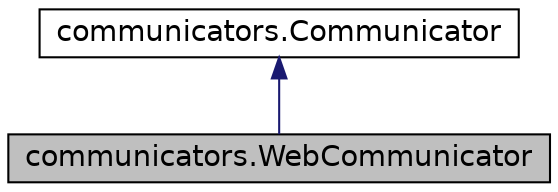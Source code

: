 digraph "communicators.WebCommunicator"
{
  edge [fontname="Helvetica",fontsize="14",labelfontname="Helvetica",labelfontsize="14"];
  node [fontname="Helvetica",fontsize="14",shape=record];
  Node1 [label="communicators.WebCommunicator",height=0.2,width=0.4,color="black", fillcolor="grey75", style="filled" fontcolor="black"];
  Node2 -> Node1 [dir="back",color="midnightblue",fontsize="14",style="solid",fontname="Helvetica"];
  Node2 [label="communicators.Communicator",height=0.2,width=0.4,color="black", fillcolor="white", style="filled",URL="$classcommunicators_1_1Communicator.html"];
}
